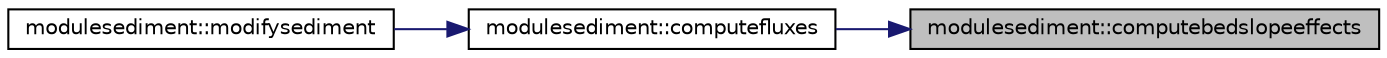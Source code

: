 digraph "modulesediment::computebedslopeeffects"
{
 // LATEX_PDF_SIZE
  edge [fontname="Helvetica",fontsize="10",labelfontname="Helvetica",labelfontsize="10"];
  node [fontname="Helvetica",fontsize="10",shape=record];
  rankdir="RL";
  Node1 [label="modulesediment::computebedslopeeffects",height=0.2,width=0.4,color="black", fillcolor="grey75", style="filled", fontcolor="black",tooltip=" "];
  Node1 -> Node2 [dir="back",color="midnightblue",fontsize="10",style="solid"];
  Node2 [label="modulesediment::computefluxes",height=0.2,width=0.4,color="black", fillcolor="white", style="filled",URL="$namespacemodulesediment.html#a1e2e55857d3719dbc4a034eb10281e6c",tooltip=" "];
  Node2 -> Node3 [dir="back",color="midnightblue",fontsize="10",style="solid"];
  Node3 [label="modulesediment::modifysediment",height=0.2,width=0.4,color="black", fillcolor="white", style="filled",URL="$namespacemodulesediment.html#a8bd56ac218e3c51dd03eb2967d7e9398",tooltip=" "];
}
